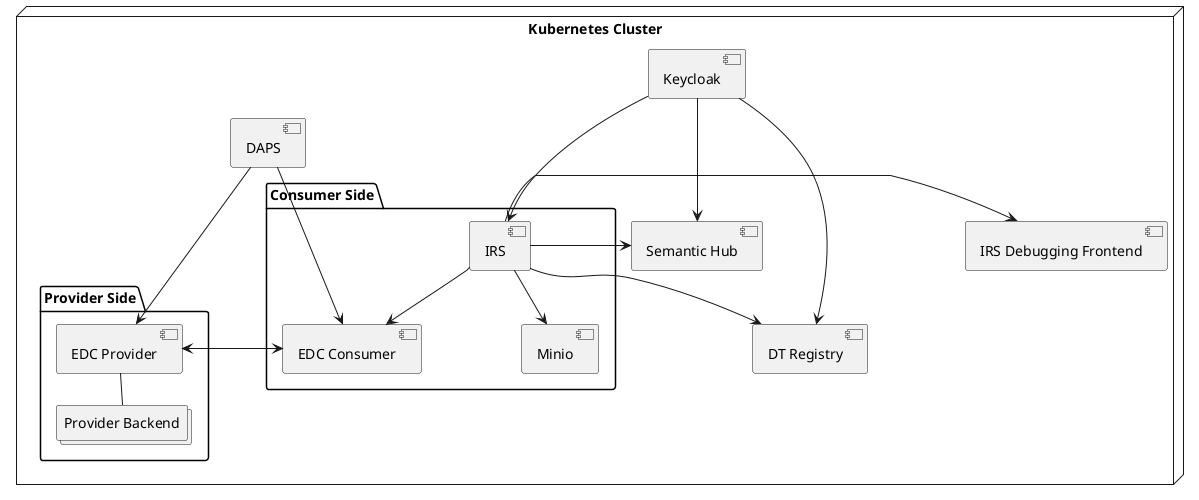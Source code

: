 @startuml
skinparam monochrome true
skinparam shadowing false
skinparam nodesep 100
skinparam ranksep 20


node "Kubernetes Cluster" as k8s {

    package "Consumer Side" {
        component IRS
        component Minio
        component "EDC Consumer" as consumer
    }

    package "Provider Side" {
        component "EDC Provider" as provider
        collections "Provider Backend" as submodel
    }

    component Keycloak
    component "DAPS" as daps

    component "DT Registry" as dtr
    component "Semantic Hub" as semHub
    component "IRS Debugging Frontend" as frontend

    IRS --> Minio
    IRS --> consumer
    IRS --> dtr

    daps ---> provider
    daps ---> consumer

    provider <-> consumer

    provider -- submodel

    Keycloak ---> dtr
    Keycloak ---> IRS
    Keycloak ---> semHub

    IRS -> semHub
    IRS -> frontend
}

@enduml
